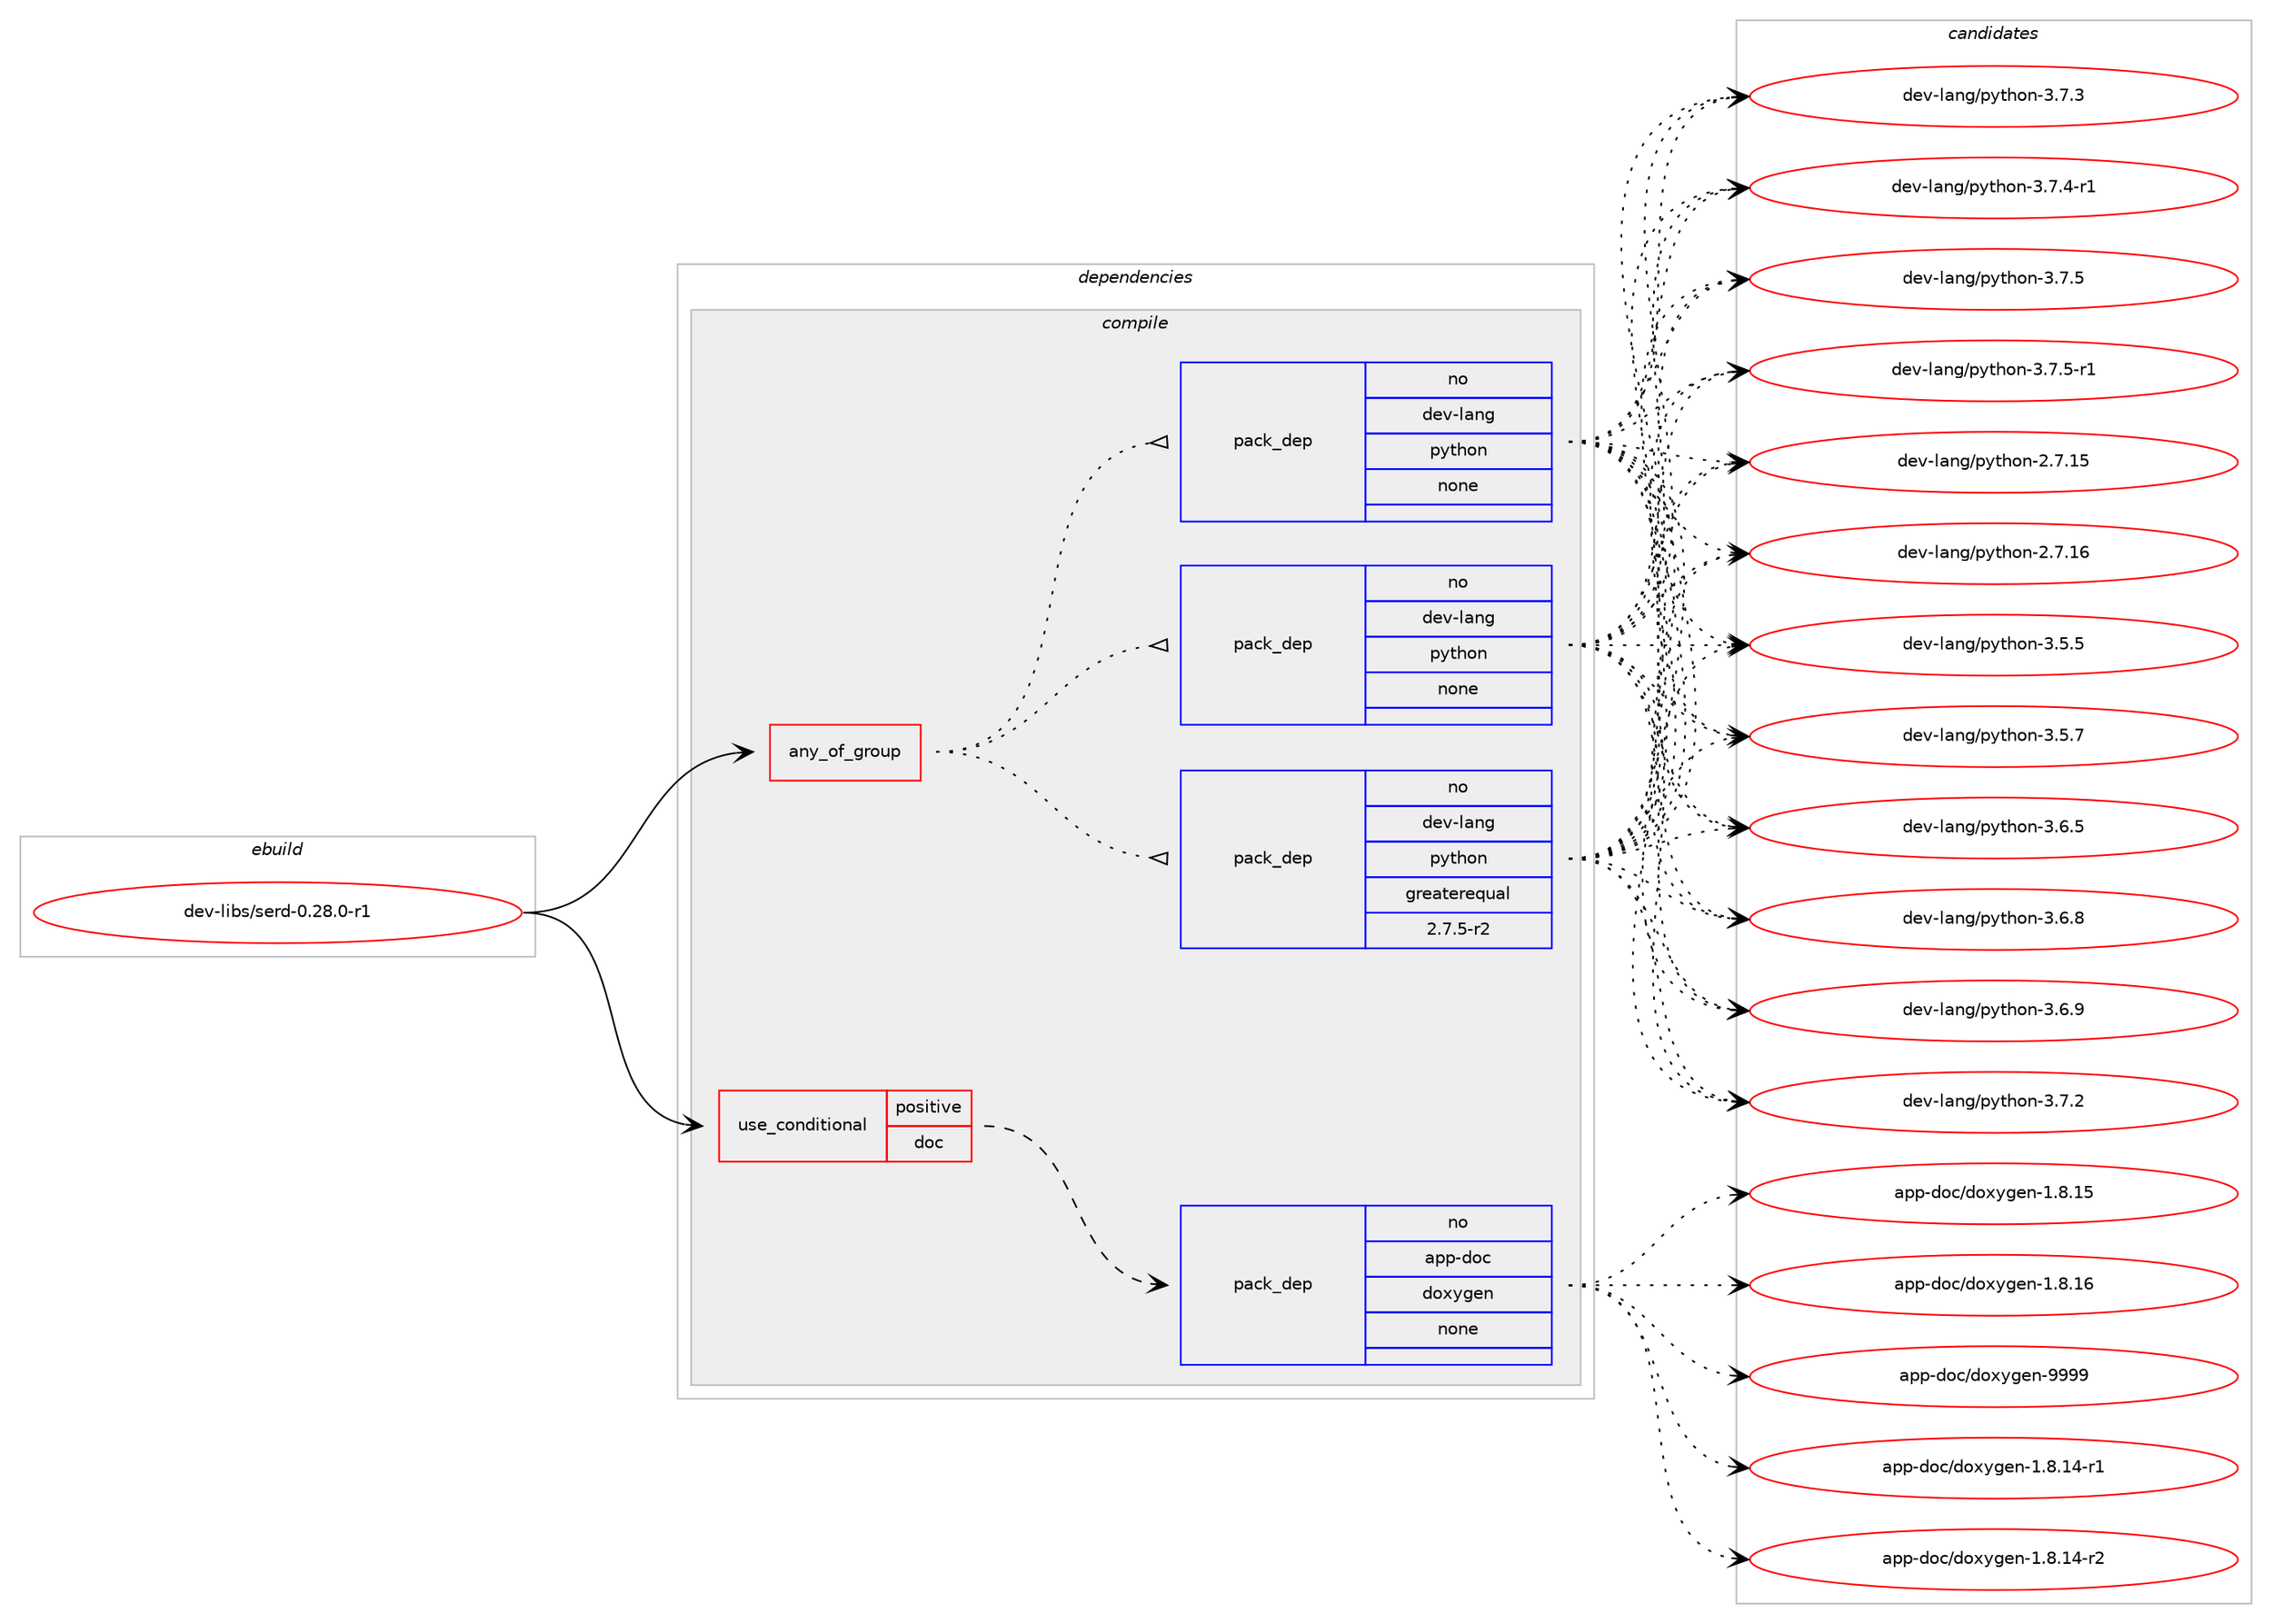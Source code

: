 digraph prolog {

# *************
# Graph options
# *************

newrank=true;
concentrate=true;
compound=true;
graph [rankdir=LR,fontname=Helvetica,fontsize=10,ranksep=1.5];#, ranksep=2.5, nodesep=0.2];
edge  [arrowhead=vee];
node  [fontname=Helvetica,fontsize=10];

# **********
# The ebuild
# **********

subgraph cluster_leftcol {
color=gray;
rank=same;
label=<<i>ebuild</i>>;
id [label="dev-libs/serd-0.28.0-r1", color=red, width=4, href="../dev-libs/serd-0.28.0-r1.svg"];
}

# ****************
# The dependencies
# ****************

subgraph cluster_midcol {
color=gray;
label=<<i>dependencies</i>>;
subgraph cluster_compile {
fillcolor="#eeeeee";
style=filled;
label=<<i>compile</i>>;
subgraph any11217 {
dependency568845 [label=<<TABLE BORDER="0" CELLBORDER="1" CELLSPACING="0" CELLPADDING="4"><TR><TD CELLPADDING="10">any_of_group</TD></TR></TABLE>>, shape=none, color=red];subgraph pack424749 {
dependency568846 [label=<<TABLE BORDER="0" CELLBORDER="1" CELLSPACING="0" CELLPADDING="4" WIDTH="220"><TR><TD ROWSPAN="6" CELLPADDING="30">pack_dep</TD></TR><TR><TD WIDTH="110">no</TD></TR><TR><TD>dev-lang</TD></TR><TR><TD>python</TD></TR><TR><TD>none</TD></TR><TR><TD></TD></TR></TABLE>>, shape=none, color=blue];
}
dependency568845:e -> dependency568846:w [weight=20,style="dotted",arrowhead="oinv"];
subgraph pack424750 {
dependency568847 [label=<<TABLE BORDER="0" CELLBORDER="1" CELLSPACING="0" CELLPADDING="4" WIDTH="220"><TR><TD ROWSPAN="6" CELLPADDING="30">pack_dep</TD></TR><TR><TD WIDTH="110">no</TD></TR><TR><TD>dev-lang</TD></TR><TR><TD>python</TD></TR><TR><TD>none</TD></TR><TR><TD></TD></TR></TABLE>>, shape=none, color=blue];
}
dependency568845:e -> dependency568847:w [weight=20,style="dotted",arrowhead="oinv"];
subgraph pack424751 {
dependency568848 [label=<<TABLE BORDER="0" CELLBORDER="1" CELLSPACING="0" CELLPADDING="4" WIDTH="220"><TR><TD ROWSPAN="6" CELLPADDING="30">pack_dep</TD></TR><TR><TD WIDTH="110">no</TD></TR><TR><TD>dev-lang</TD></TR><TR><TD>python</TD></TR><TR><TD>greaterequal</TD></TR><TR><TD>2.7.5-r2</TD></TR></TABLE>>, shape=none, color=blue];
}
dependency568845:e -> dependency568848:w [weight=20,style="dotted",arrowhead="oinv"];
}
id:e -> dependency568845:w [weight=20,style="solid",arrowhead="vee"];
subgraph cond132520 {
dependency568849 [label=<<TABLE BORDER="0" CELLBORDER="1" CELLSPACING="0" CELLPADDING="4"><TR><TD ROWSPAN="3" CELLPADDING="10">use_conditional</TD></TR><TR><TD>positive</TD></TR><TR><TD>doc</TD></TR></TABLE>>, shape=none, color=red];
subgraph pack424752 {
dependency568850 [label=<<TABLE BORDER="0" CELLBORDER="1" CELLSPACING="0" CELLPADDING="4" WIDTH="220"><TR><TD ROWSPAN="6" CELLPADDING="30">pack_dep</TD></TR><TR><TD WIDTH="110">no</TD></TR><TR><TD>app-doc</TD></TR><TR><TD>doxygen</TD></TR><TR><TD>none</TD></TR><TR><TD></TD></TR></TABLE>>, shape=none, color=blue];
}
dependency568849:e -> dependency568850:w [weight=20,style="dashed",arrowhead="vee"];
}
id:e -> dependency568849:w [weight=20,style="solid",arrowhead="vee"];
}
subgraph cluster_compileandrun {
fillcolor="#eeeeee";
style=filled;
label=<<i>compile and run</i>>;
}
subgraph cluster_run {
fillcolor="#eeeeee";
style=filled;
label=<<i>run</i>>;
}
}

# **************
# The candidates
# **************

subgraph cluster_choices {
rank=same;
color=gray;
label=<<i>candidates</i>>;

subgraph choice424749 {
color=black;
nodesep=1;
choice10010111845108971101034711212111610411111045504655464953 [label="dev-lang/python-2.7.15", color=red, width=4,href="../dev-lang/python-2.7.15.svg"];
choice10010111845108971101034711212111610411111045504655464954 [label="dev-lang/python-2.7.16", color=red, width=4,href="../dev-lang/python-2.7.16.svg"];
choice100101118451089711010347112121116104111110455146534653 [label="dev-lang/python-3.5.5", color=red, width=4,href="../dev-lang/python-3.5.5.svg"];
choice100101118451089711010347112121116104111110455146534655 [label="dev-lang/python-3.5.7", color=red, width=4,href="../dev-lang/python-3.5.7.svg"];
choice100101118451089711010347112121116104111110455146544653 [label="dev-lang/python-3.6.5", color=red, width=4,href="../dev-lang/python-3.6.5.svg"];
choice100101118451089711010347112121116104111110455146544656 [label="dev-lang/python-3.6.8", color=red, width=4,href="../dev-lang/python-3.6.8.svg"];
choice100101118451089711010347112121116104111110455146544657 [label="dev-lang/python-3.6.9", color=red, width=4,href="../dev-lang/python-3.6.9.svg"];
choice100101118451089711010347112121116104111110455146554650 [label="dev-lang/python-3.7.2", color=red, width=4,href="../dev-lang/python-3.7.2.svg"];
choice100101118451089711010347112121116104111110455146554651 [label="dev-lang/python-3.7.3", color=red, width=4,href="../dev-lang/python-3.7.3.svg"];
choice1001011184510897110103471121211161041111104551465546524511449 [label="dev-lang/python-3.7.4-r1", color=red, width=4,href="../dev-lang/python-3.7.4-r1.svg"];
choice100101118451089711010347112121116104111110455146554653 [label="dev-lang/python-3.7.5", color=red, width=4,href="../dev-lang/python-3.7.5.svg"];
choice1001011184510897110103471121211161041111104551465546534511449 [label="dev-lang/python-3.7.5-r1", color=red, width=4,href="../dev-lang/python-3.7.5-r1.svg"];
dependency568846:e -> choice10010111845108971101034711212111610411111045504655464953:w [style=dotted,weight="100"];
dependency568846:e -> choice10010111845108971101034711212111610411111045504655464954:w [style=dotted,weight="100"];
dependency568846:e -> choice100101118451089711010347112121116104111110455146534653:w [style=dotted,weight="100"];
dependency568846:e -> choice100101118451089711010347112121116104111110455146534655:w [style=dotted,weight="100"];
dependency568846:e -> choice100101118451089711010347112121116104111110455146544653:w [style=dotted,weight="100"];
dependency568846:e -> choice100101118451089711010347112121116104111110455146544656:w [style=dotted,weight="100"];
dependency568846:e -> choice100101118451089711010347112121116104111110455146544657:w [style=dotted,weight="100"];
dependency568846:e -> choice100101118451089711010347112121116104111110455146554650:w [style=dotted,weight="100"];
dependency568846:e -> choice100101118451089711010347112121116104111110455146554651:w [style=dotted,weight="100"];
dependency568846:e -> choice1001011184510897110103471121211161041111104551465546524511449:w [style=dotted,weight="100"];
dependency568846:e -> choice100101118451089711010347112121116104111110455146554653:w [style=dotted,weight="100"];
dependency568846:e -> choice1001011184510897110103471121211161041111104551465546534511449:w [style=dotted,weight="100"];
}
subgraph choice424750 {
color=black;
nodesep=1;
choice10010111845108971101034711212111610411111045504655464953 [label="dev-lang/python-2.7.15", color=red, width=4,href="../dev-lang/python-2.7.15.svg"];
choice10010111845108971101034711212111610411111045504655464954 [label="dev-lang/python-2.7.16", color=red, width=4,href="../dev-lang/python-2.7.16.svg"];
choice100101118451089711010347112121116104111110455146534653 [label="dev-lang/python-3.5.5", color=red, width=4,href="../dev-lang/python-3.5.5.svg"];
choice100101118451089711010347112121116104111110455146534655 [label="dev-lang/python-3.5.7", color=red, width=4,href="../dev-lang/python-3.5.7.svg"];
choice100101118451089711010347112121116104111110455146544653 [label="dev-lang/python-3.6.5", color=red, width=4,href="../dev-lang/python-3.6.5.svg"];
choice100101118451089711010347112121116104111110455146544656 [label="dev-lang/python-3.6.8", color=red, width=4,href="../dev-lang/python-3.6.8.svg"];
choice100101118451089711010347112121116104111110455146544657 [label="dev-lang/python-3.6.9", color=red, width=4,href="../dev-lang/python-3.6.9.svg"];
choice100101118451089711010347112121116104111110455146554650 [label="dev-lang/python-3.7.2", color=red, width=4,href="../dev-lang/python-3.7.2.svg"];
choice100101118451089711010347112121116104111110455146554651 [label="dev-lang/python-3.7.3", color=red, width=4,href="../dev-lang/python-3.7.3.svg"];
choice1001011184510897110103471121211161041111104551465546524511449 [label="dev-lang/python-3.7.4-r1", color=red, width=4,href="../dev-lang/python-3.7.4-r1.svg"];
choice100101118451089711010347112121116104111110455146554653 [label="dev-lang/python-3.7.5", color=red, width=4,href="../dev-lang/python-3.7.5.svg"];
choice1001011184510897110103471121211161041111104551465546534511449 [label="dev-lang/python-3.7.5-r1", color=red, width=4,href="../dev-lang/python-3.7.5-r1.svg"];
dependency568847:e -> choice10010111845108971101034711212111610411111045504655464953:w [style=dotted,weight="100"];
dependency568847:e -> choice10010111845108971101034711212111610411111045504655464954:w [style=dotted,weight="100"];
dependency568847:e -> choice100101118451089711010347112121116104111110455146534653:w [style=dotted,weight="100"];
dependency568847:e -> choice100101118451089711010347112121116104111110455146534655:w [style=dotted,weight="100"];
dependency568847:e -> choice100101118451089711010347112121116104111110455146544653:w [style=dotted,weight="100"];
dependency568847:e -> choice100101118451089711010347112121116104111110455146544656:w [style=dotted,weight="100"];
dependency568847:e -> choice100101118451089711010347112121116104111110455146544657:w [style=dotted,weight="100"];
dependency568847:e -> choice100101118451089711010347112121116104111110455146554650:w [style=dotted,weight="100"];
dependency568847:e -> choice100101118451089711010347112121116104111110455146554651:w [style=dotted,weight="100"];
dependency568847:e -> choice1001011184510897110103471121211161041111104551465546524511449:w [style=dotted,weight="100"];
dependency568847:e -> choice100101118451089711010347112121116104111110455146554653:w [style=dotted,weight="100"];
dependency568847:e -> choice1001011184510897110103471121211161041111104551465546534511449:w [style=dotted,weight="100"];
}
subgraph choice424751 {
color=black;
nodesep=1;
choice10010111845108971101034711212111610411111045504655464953 [label="dev-lang/python-2.7.15", color=red, width=4,href="../dev-lang/python-2.7.15.svg"];
choice10010111845108971101034711212111610411111045504655464954 [label="dev-lang/python-2.7.16", color=red, width=4,href="../dev-lang/python-2.7.16.svg"];
choice100101118451089711010347112121116104111110455146534653 [label="dev-lang/python-3.5.5", color=red, width=4,href="../dev-lang/python-3.5.5.svg"];
choice100101118451089711010347112121116104111110455146534655 [label="dev-lang/python-3.5.7", color=red, width=4,href="../dev-lang/python-3.5.7.svg"];
choice100101118451089711010347112121116104111110455146544653 [label="dev-lang/python-3.6.5", color=red, width=4,href="../dev-lang/python-3.6.5.svg"];
choice100101118451089711010347112121116104111110455146544656 [label="dev-lang/python-3.6.8", color=red, width=4,href="../dev-lang/python-3.6.8.svg"];
choice100101118451089711010347112121116104111110455146544657 [label="dev-lang/python-3.6.9", color=red, width=4,href="../dev-lang/python-3.6.9.svg"];
choice100101118451089711010347112121116104111110455146554650 [label="dev-lang/python-3.7.2", color=red, width=4,href="../dev-lang/python-3.7.2.svg"];
choice100101118451089711010347112121116104111110455146554651 [label="dev-lang/python-3.7.3", color=red, width=4,href="../dev-lang/python-3.7.3.svg"];
choice1001011184510897110103471121211161041111104551465546524511449 [label="dev-lang/python-3.7.4-r1", color=red, width=4,href="../dev-lang/python-3.7.4-r1.svg"];
choice100101118451089711010347112121116104111110455146554653 [label="dev-lang/python-3.7.5", color=red, width=4,href="../dev-lang/python-3.7.5.svg"];
choice1001011184510897110103471121211161041111104551465546534511449 [label="dev-lang/python-3.7.5-r1", color=red, width=4,href="../dev-lang/python-3.7.5-r1.svg"];
dependency568848:e -> choice10010111845108971101034711212111610411111045504655464953:w [style=dotted,weight="100"];
dependency568848:e -> choice10010111845108971101034711212111610411111045504655464954:w [style=dotted,weight="100"];
dependency568848:e -> choice100101118451089711010347112121116104111110455146534653:w [style=dotted,weight="100"];
dependency568848:e -> choice100101118451089711010347112121116104111110455146534655:w [style=dotted,weight="100"];
dependency568848:e -> choice100101118451089711010347112121116104111110455146544653:w [style=dotted,weight="100"];
dependency568848:e -> choice100101118451089711010347112121116104111110455146544656:w [style=dotted,weight="100"];
dependency568848:e -> choice100101118451089711010347112121116104111110455146544657:w [style=dotted,weight="100"];
dependency568848:e -> choice100101118451089711010347112121116104111110455146554650:w [style=dotted,weight="100"];
dependency568848:e -> choice100101118451089711010347112121116104111110455146554651:w [style=dotted,weight="100"];
dependency568848:e -> choice1001011184510897110103471121211161041111104551465546524511449:w [style=dotted,weight="100"];
dependency568848:e -> choice100101118451089711010347112121116104111110455146554653:w [style=dotted,weight="100"];
dependency568848:e -> choice1001011184510897110103471121211161041111104551465546534511449:w [style=dotted,weight="100"];
}
subgraph choice424752 {
color=black;
nodesep=1;
choice97112112451001119947100111120121103101110454946564649524511449 [label="app-doc/doxygen-1.8.14-r1", color=red, width=4,href="../app-doc/doxygen-1.8.14-r1.svg"];
choice97112112451001119947100111120121103101110454946564649524511450 [label="app-doc/doxygen-1.8.14-r2", color=red, width=4,href="../app-doc/doxygen-1.8.14-r2.svg"];
choice9711211245100111994710011112012110310111045494656464953 [label="app-doc/doxygen-1.8.15", color=red, width=4,href="../app-doc/doxygen-1.8.15.svg"];
choice9711211245100111994710011112012110310111045494656464954 [label="app-doc/doxygen-1.8.16", color=red, width=4,href="../app-doc/doxygen-1.8.16.svg"];
choice971121124510011199471001111201211031011104557575757 [label="app-doc/doxygen-9999", color=red, width=4,href="../app-doc/doxygen-9999.svg"];
dependency568850:e -> choice97112112451001119947100111120121103101110454946564649524511449:w [style=dotted,weight="100"];
dependency568850:e -> choice97112112451001119947100111120121103101110454946564649524511450:w [style=dotted,weight="100"];
dependency568850:e -> choice9711211245100111994710011112012110310111045494656464953:w [style=dotted,weight="100"];
dependency568850:e -> choice9711211245100111994710011112012110310111045494656464954:w [style=dotted,weight="100"];
dependency568850:e -> choice971121124510011199471001111201211031011104557575757:w [style=dotted,weight="100"];
}
}

}
